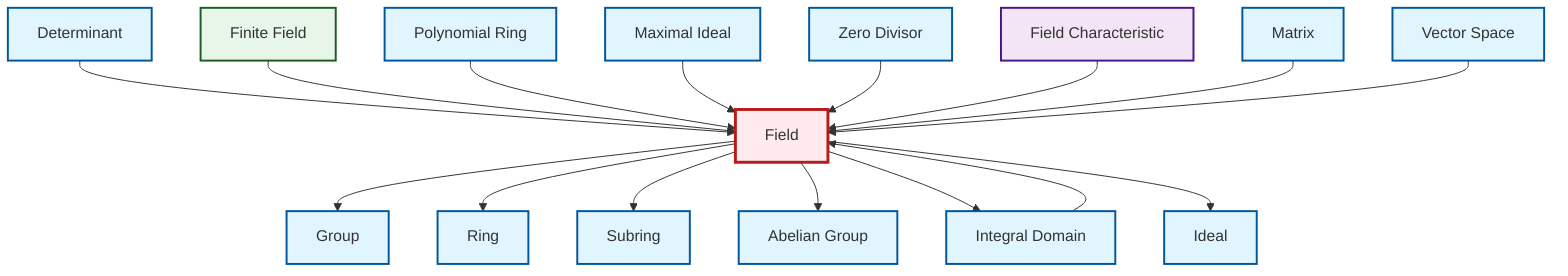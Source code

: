 graph TD
    classDef definition fill:#e1f5fe,stroke:#01579b,stroke-width:2px
    classDef theorem fill:#f3e5f5,stroke:#4a148c,stroke-width:2px
    classDef axiom fill:#fff3e0,stroke:#e65100,stroke-width:2px
    classDef example fill:#e8f5e9,stroke:#1b5e20,stroke-width:2px
    classDef current fill:#ffebee,stroke:#b71c1c,stroke-width:3px
    ex-finite-field["Finite Field"]:::example
    def-zero-divisor["Zero Divisor"]:::definition
    def-field["Field"]:::definition
    def-ideal["Ideal"]:::definition
    thm-field-characteristic["Field Characteristic"]:::theorem
    def-integral-domain["Integral Domain"]:::definition
    def-matrix["Matrix"]:::definition
    def-group["Group"]:::definition
    def-polynomial-ring["Polynomial Ring"]:::definition
    def-determinant["Determinant"]:::definition
    def-abelian-group["Abelian Group"]:::definition
    def-maximal-ideal["Maximal Ideal"]:::definition
    def-subring["Subring"]:::definition
    def-ring["Ring"]:::definition
    def-vector-space["Vector Space"]:::definition
    def-field --> def-group
    def-field --> def-ring
    def-integral-domain --> def-field
    def-field --> def-subring
    def-determinant --> def-field
    ex-finite-field --> def-field
    def-field --> def-abelian-group
    def-field --> def-integral-domain
    def-polynomial-ring --> def-field
    def-maximal-ideal --> def-field
    def-zero-divisor --> def-field
    thm-field-characteristic --> def-field
    def-matrix --> def-field
    def-vector-space --> def-field
    def-field --> def-ideal
    class def-field current